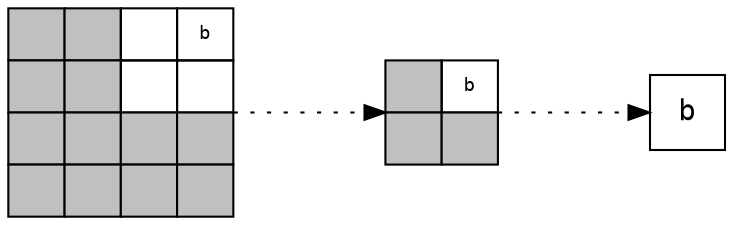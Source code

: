 digraph g {
    rankdir=LR
    bgcolor=transparent
    node [shape = record]
    
    a [shape=none, margin=0, label=<
    <TABLE BORDER="0" CELLBORDER="1" CELLSPACING="0" CELLPADDING="4">
        <tr>
            <td bgcolor="gray">  </td>
            <td bgcolor="gray">  </td>
            <td>  </td>
            <td><font point-size="9">b</font></td>
        </tr>
        <tr>
            <td bgcolor="gray">  </td>
            <td bgcolor="gray">  </td>
            <td> </td>
            <td> </td>
        </tr>
        <tr >
            <td bgcolor="gray">  </td>
            <td bgcolor="gray">  </td>
            <td bgcolor="gray">  </td>
            <td bgcolor="gray">  </td>
        </tr>
        <tr>
            <td bgcolor="gray">  </td>
            <td bgcolor="gray">  </td>
            <td bgcolor="gray">  </td>
            <td bgcolor="gray">  </td>
        </tr>
    </TABLE>
    >,fontname="monospace"]
    
    b [shape=none, margin=0, label=<
    <TABLE BORDER="0" CELLBORDER="1" CELLSPACING="0" CELLPADDING="4">
        <tr>
            <td bgcolor="gray">  </td>
            <td><font point-size="9">b</font></td>
        </tr>
        <tr>
            <td bgcolor="gray">  </td>
            <td bgcolor="gray">  </td>
        </tr>
    </TABLE>
    >,fontname="monospace"]
    
    c [shape=square,label="b",fontname="monospace"]
    
    a -> b [style=dotted,minlen=2,fontname="monospace"]
    b -> c [style=dotted,minlen=2,fontname="monospace"]
} 
